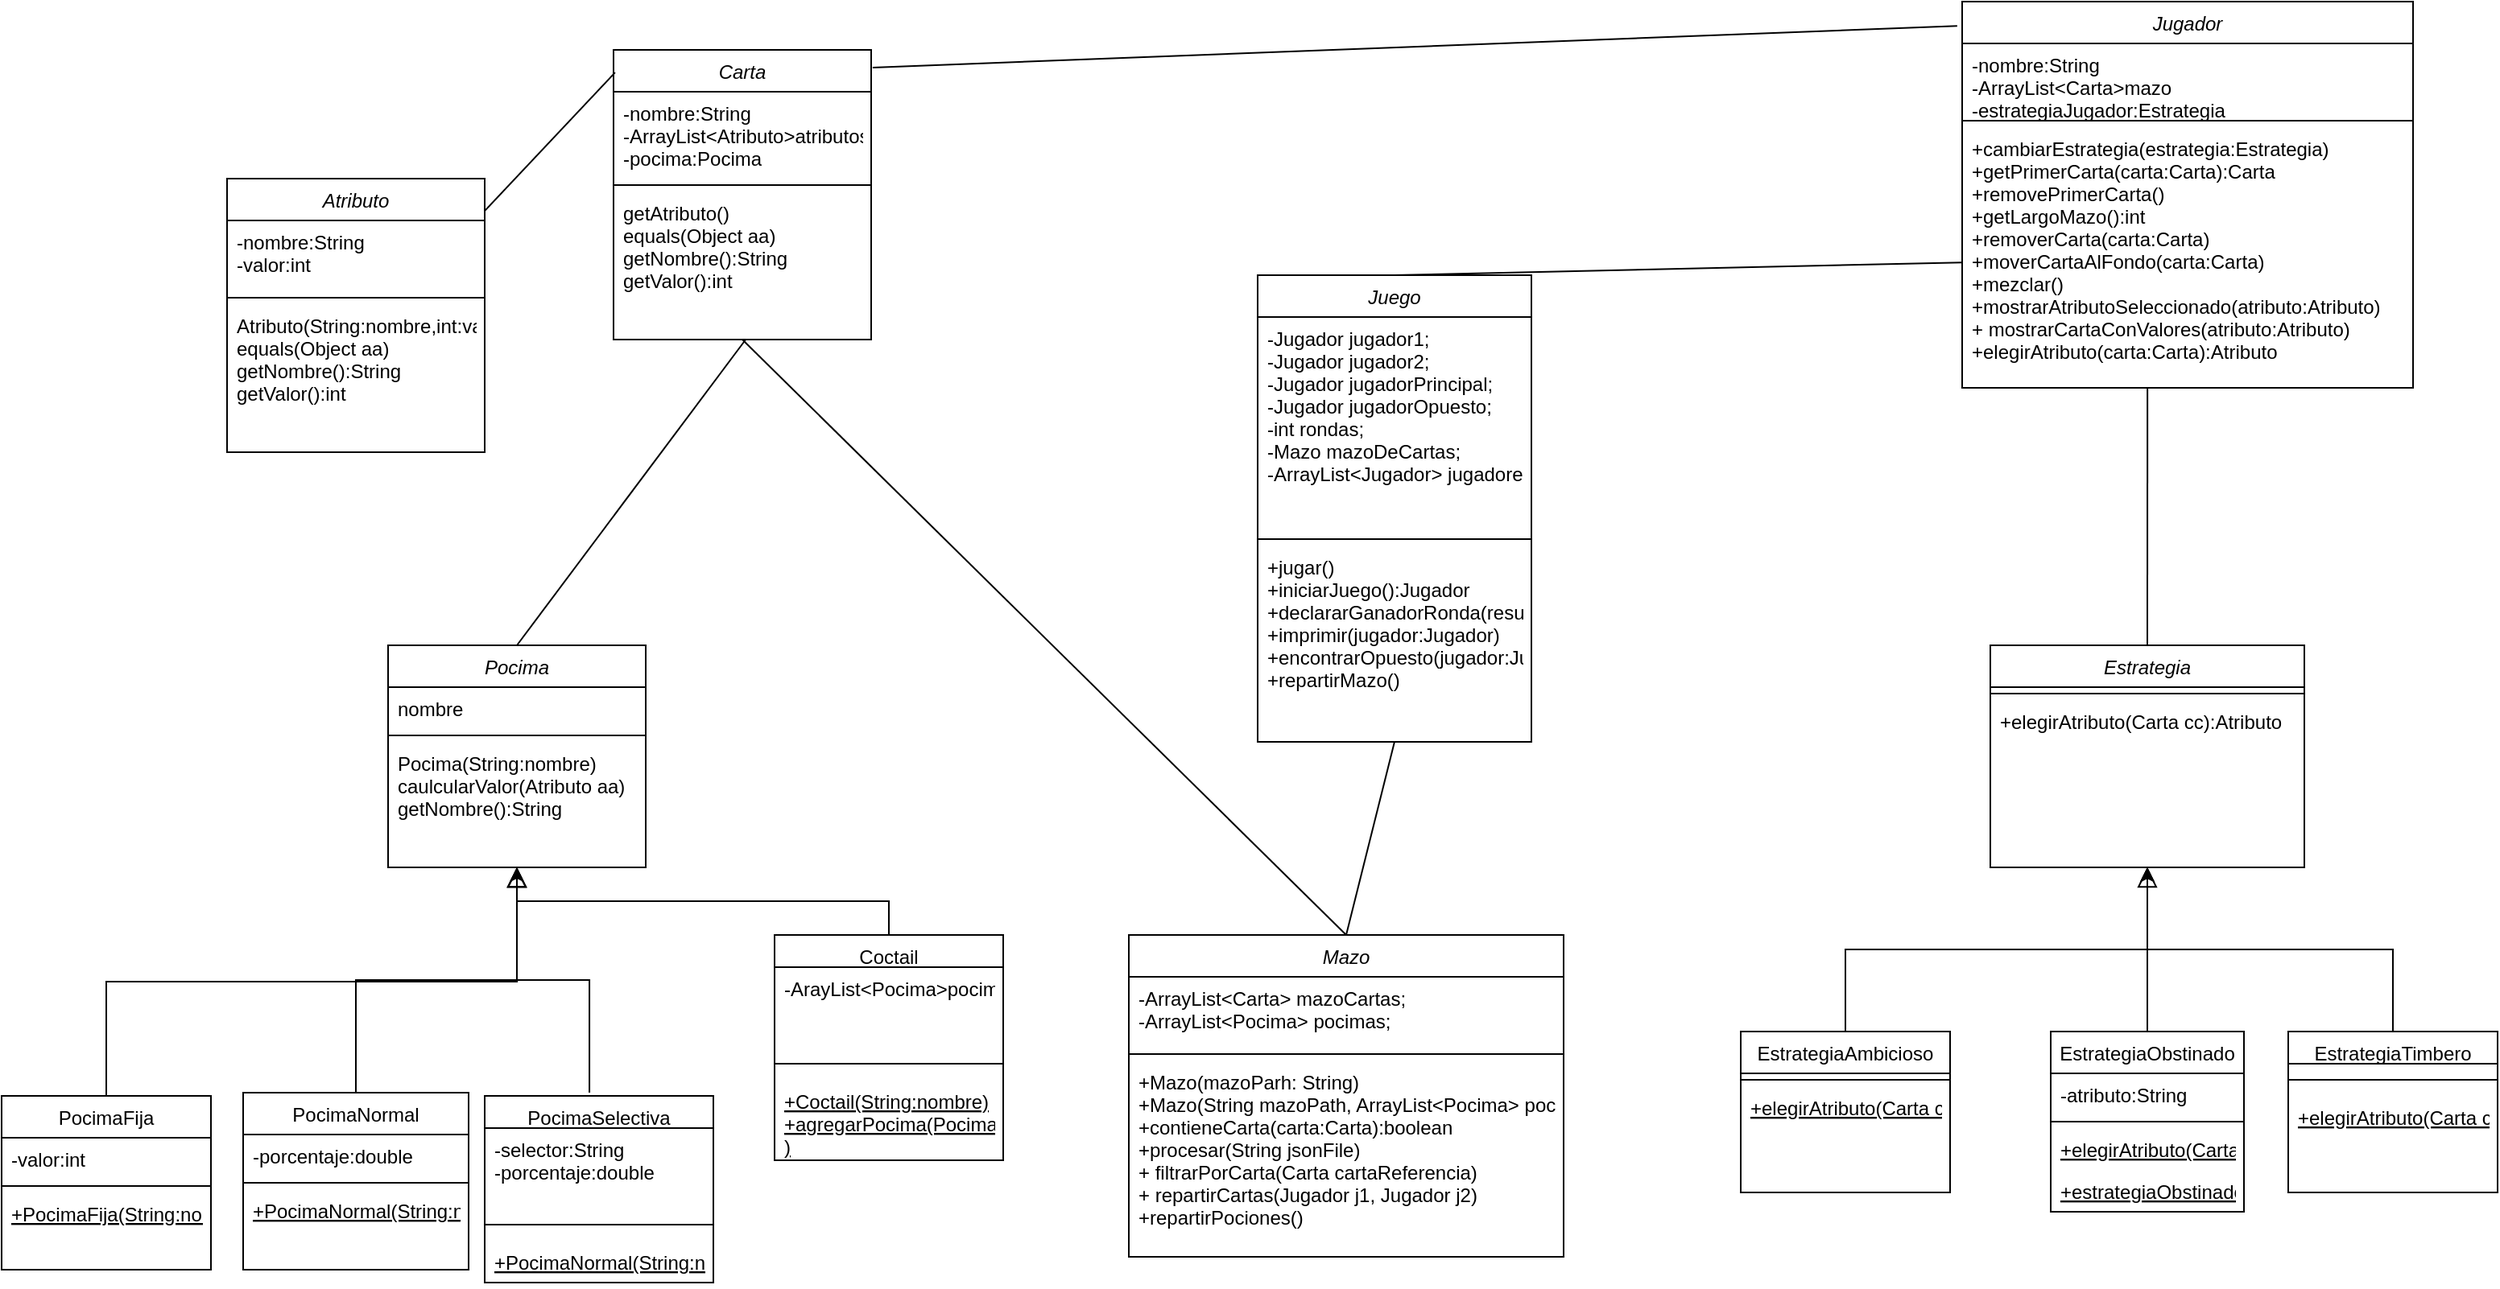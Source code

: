 <mxfile version="13.8.8" type="github">
  <diagram id="C5RBs43oDa-KdzZeNtuy" name="Page-1">
    <mxGraphModel dx="2401" dy="2046" grid="1" gridSize="10" guides="1" tooltips="1" connect="1" arrows="1" fold="1" page="1" pageScale="1" pageWidth="827" pageHeight="1169" math="0" shadow="0">
      <root>
        <mxCell id="WIyWlLk6GJQsqaUBKTNV-0" />
        <mxCell id="WIyWlLk6GJQsqaUBKTNV-1" parent="WIyWlLk6GJQsqaUBKTNV-0" />
        <mxCell id="zkfFHV4jXpPFQw0GAbJ--0" value="Pocima" style="swimlane;fontStyle=2;align=center;verticalAlign=top;childLayout=stackLayout;horizontal=1;startSize=26;horizontalStack=0;resizeParent=1;resizeLast=0;collapsible=1;marginBottom=0;rounded=0;shadow=0;strokeWidth=1;" parent="WIyWlLk6GJQsqaUBKTNV-1" vertex="1">
          <mxGeometry x="160" y="-520" width="160" height="138" as="geometry">
            <mxRectangle x="230" y="140" width="160" height="26" as="alternateBounds" />
          </mxGeometry>
        </mxCell>
        <mxCell id="zkfFHV4jXpPFQw0GAbJ--1" value="nombre" style="text;align=left;verticalAlign=top;spacingLeft=4;spacingRight=4;overflow=hidden;rotatable=0;points=[[0,0.5],[1,0.5]];portConstraint=eastwest;" parent="zkfFHV4jXpPFQw0GAbJ--0" vertex="1">
          <mxGeometry y="26" width="160" height="26" as="geometry" />
        </mxCell>
        <mxCell id="zkfFHV4jXpPFQw0GAbJ--4" value="" style="line;html=1;strokeWidth=1;align=left;verticalAlign=middle;spacingTop=-1;spacingLeft=3;spacingRight=3;rotatable=0;labelPosition=right;points=[];portConstraint=eastwest;" parent="zkfFHV4jXpPFQw0GAbJ--0" vertex="1">
          <mxGeometry y="52" width="160" height="8" as="geometry" />
        </mxCell>
        <mxCell id="zkfFHV4jXpPFQw0GAbJ--5" value="Pocima(String:nombre)&#xa;caulcularValor(Atributo aa)&#xa;getNombre():String" style="text;align=left;verticalAlign=top;spacingLeft=4;spacingRight=4;overflow=hidden;rotatable=0;points=[[0,0.5],[1,0.5]];portConstraint=eastwest;" parent="zkfFHV4jXpPFQw0GAbJ--0" vertex="1">
          <mxGeometry y="60" width="160" height="50" as="geometry" />
        </mxCell>
        <mxCell id="zkfFHV4jXpPFQw0GAbJ--6" value="PocimaFija" style="swimlane;fontStyle=0;align=center;verticalAlign=top;childLayout=stackLayout;horizontal=1;startSize=26;horizontalStack=0;resizeParent=1;resizeLast=0;collapsible=1;marginBottom=0;rounded=0;shadow=0;strokeWidth=1;" parent="WIyWlLk6GJQsqaUBKTNV-1" vertex="1">
          <mxGeometry x="-80" y="-240" width="130" height="108" as="geometry">
            <mxRectangle x="130" y="380" width="160" height="26" as="alternateBounds" />
          </mxGeometry>
        </mxCell>
        <mxCell id="zkfFHV4jXpPFQw0GAbJ--7" value="-valor:int" style="text;align=left;verticalAlign=top;spacingLeft=4;spacingRight=4;overflow=hidden;rotatable=0;points=[[0,0.5],[1,0.5]];portConstraint=eastwest;" parent="zkfFHV4jXpPFQw0GAbJ--6" vertex="1">
          <mxGeometry y="26" width="130" height="26" as="geometry" />
        </mxCell>
        <mxCell id="zkfFHV4jXpPFQw0GAbJ--9" value="" style="line;html=1;strokeWidth=1;align=left;verticalAlign=middle;spacingTop=-1;spacingLeft=3;spacingRight=3;rotatable=0;labelPosition=right;points=[];portConstraint=eastwest;" parent="zkfFHV4jXpPFQw0GAbJ--6" vertex="1">
          <mxGeometry y="52" width="130" height="8" as="geometry" />
        </mxCell>
        <mxCell id="zkfFHV4jXpPFQw0GAbJ--10" value="+PocimaFija(String:nombre,int:valor)" style="text;align=left;verticalAlign=top;spacingLeft=4;spacingRight=4;overflow=hidden;rotatable=0;points=[[0,0.5],[1,0.5]];portConstraint=eastwest;fontStyle=4" parent="zkfFHV4jXpPFQw0GAbJ--6" vertex="1">
          <mxGeometry y="60" width="130" height="26" as="geometry" />
        </mxCell>
        <mxCell id="zkfFHV4jXpPFQw0GAbJ--12" value="" style="endArrow=block;endSize=10;endFill=0;shadow=0;strokeWidth=1;rounded=0;edgeStyle=elbowEdgeStyle;elbow=vertical;" parent="WIyWlLk6GJQsqaUBKTNV-1" source="zkfFHV4jXpPFQw0GAbJ--6" target="zkfFHV4jXpPFQw0GAbJ--0" edge="1">
          <mxGeometry width="160" relative="1" as="geometry">
            <mxPoint x="200" y="203" as="sourcePoint" />
            <mxPoint x="200" y="203" as="targetPoint" />
          </mxGeometry>
        </mxCell>
        <mxCell id="zkfFHV4jXpPFQw0GAbJ--13" value="PocimaSelectiva" style="swimlane;fontStyle=0;align=center;verticalAlign=top;childLayout=stackLayout;horizontal=1;startSize=20;horizontalStack=0;resizeParent=1;resizeLast=0;collapsible=1;marginBottom=0;rounded=0;shadow=0;strokeWidth=1;" parent="WIyWlLk6GJQsqaUBKTNV-1" vertex="1">
          <mxGeometry x="220" y="-240" width="142" height="116" as="geometry">
            <mxRectangle x="340" y="380" width="170" height="26" as="alternateBounds" />
          </mxGeometry>
        </mxCell>
        <mxCell id="zkfFHV4jXpPFQw0GAbJ--14" value="-selector:String&#xa;-porcentaje:double" style="text;align=left;verticalAlign=top;spacingLeft=4;spacingRight=4;overflow=hidden;rotatable=0;points=[[0,0.5],[1,0.5]];portConstraint=eastwest;" parent="zkfFHV4jXpPFQw0GAbJ--13" vertex="1">
          <mxGeometry y="20" width="142" height="50" as="geometry" />
        </mxCell>
        <mxCell id="zkfFHV4jXpPFQw0GAbJ--15" value="" style="line;html=1;strokeWidth=1;align=left;verticalAlign=middle;spacingTop=-1;spacingLeft=3;spacingRight=3;rotatable=0;labelPosition=right;points=[];portConstraint=eastwest;" parent="zkfFHV4jXpPFQw0GAbJ--13" vertex="1">
          <mxGeometry y="70" width="142" height="20" as="geometry" />
        </mxCell>
        <mxCell id="N9aUjgVtytU9S4FnMZ2L-12" value="+PocimaNormal(String:nombre,int:valor)" style="text;align=left;verticalAlign=top;spacingLeft=4;spacingRight=4;overflow=hidden;rotatable=0;points=[[0,0.5],[1,0.5]];portConstraint=eastwest;fontStyle=4" vertex="1" parent="zkfFHV4jXpPFQw0GAbJ--13">
          <mxGeometry y="90" width="142" height="26" as="geometry" />
        </mxCell>
        <mxCell id="N9aUjgVtytU9S4FnMZ2L-83" style="edgeStyle=orthogonalEdgeStyle;rounded=0;orthogonalLoop=1;jettySize=auto;html=1;exitX=0.5;exitY=0;exitDx=0;exitDy=0;entryX=0.5;entryY=1;entryDx=0;entryDy=0;" edge="1" parent="WIyWlLk6GJQsqaUBKTNV-1" source="N9aUjgVtytU9S4FnMZ2L-0" target="zkfFHV4jXpPFQw0GAbJ--0">
          <mxGeometry relative="1" as="geometry" />
        </mxCell>
        <mxCell id="N9aUjgVtytU9S4FnMZ2L-0" value="PocimaNormal" style="swimlane;fontStyle=0;align=center;verticalAlign=top;childLayout=stackLayout;horizontal=1;startSize=26;horizontalStack=0;resizeParent=1;resizeLast=0;collapsible=1;marginBottom=0;rounded=0;shadow=0;strokeWidth=1;" vertex="1" parent="WIyWlLk6GJQsqaUBKTNV-1">
          <mxGeometry x="70" y="-242" width="140" height="110" as="geometry">
            <mxRectangle x="130" y="380" width="160" height="26" as="alternateBounds" />
          </mxGeometry>
        </mxCell>
        <mxCell id="N9aUjgVtytU9S4FnMZ2L-1" value="-porcentaje:double" style="text;align=left;verticalAlign=top;spacingLeft=4;spacingRight=4;overflow=hidden;rotatable=0;points=[[0,0.5],[1,0.5]];portConstraint=eastwest;" vertex="1" parent="N9aUjgVtytU9S4FnMZ2L-0">
          <mxGeometry y="26" width="140" height="26" as="geometry" />
        </mxCell>
        <mxCell id="N9aUjgVtytU9S4FnMZ2L-3" value="" style="line;html=1;strokeWidth=1;align=left;verticalAlign=middle;spacingTop=-1;spacingLeft=3;spacingRight=3;rotatable=0;labelPosition=right;points=[];portConstraint=eastwest;" vertex="1" parent="N9aUjgVtytU9S4FnMZ2L-0">
          <mxGeometry y="52" width="140" height="8" as="geometry" />
        </mxCell>
        <mxCell id="N9aUjgVtytU9S4FnMZ2L-4" value="+PocimaNormal(String:nombre,int:valor)" style="text;align=left;verticalAlign=top;spacingLeft=4;spacingRight=4;overflow=hidden;rotatable=0;points=[[0,0.5],[1,0.5]];portConstraint=eastwest;fontStyle=4" vertex="1" parent="N9aUjgVtytU9S4FnMZ2L-0">
          <mxGeometry y="60" width="140" height="26" as="geometry" />
        </mxCell>
        <mxCell id="N9aUjgVtytU9S4FnMZ2L-13" value="Estrategia" style="swimlane;fontStyle=2;align=center;verticalAlign=top;childLayout=stackLayout;horizontal=1;startSize=26;horizontalStack=0;resizeParent=1;resizeLast=0;collapsible=1;marginBottom=0;rounded=0;shadow=0;strokeWidth=1;" vertex="1" parent="WIyWlLk6GJQsqaUBKTNV-1">
          <mxGeometry x="1155" y="-520" width="195" height="138" as="geometry">
            <mxRectangle x="230" y="140" width="160" height="26" as="alternateBounds" />
          </mxGeometry>
        </mxCell>
        <mxCell id="N9aUjgVtytU9S4FnMZ2L-15" value="" style="line;html=1;strokeWidth=1;align=left;verticalAlign=middle;spacingTop=-1;spacingLeft=3;spacingRight=3;rotatable=0;labelPosition=right;points=[];portConstraint=eastwest;" vertex="1" parent="N9aUjgVtytU9S4FnMZ2L-13">
          <mxGeometry y="26" width="195" height="8" as="geometry" />
        </mxCell>
        <mxCell id="N9aUjgVtytU9S4FnMZ2L-16" value="+elegirAtributo(Carta cc):Atributo&#xa;" style="text;align=left;verticalAlign=top;spacingLeft=4;spacingRight=4;overflow=hidden;rotatable=0;points=[[0,0.5],[1,0.5]];portConstraint=eastwest;" vertex="1" parent="N9aUjgVtytU9S4FnMZ2L-13">
          <mxGeometry y="34" width="195" height="50" as="geometry" />
        </mxCell>
        <mxCell id="N9aUjgVtytU9S4FnMZ2L-80" style="edgeStyle=orthogonalEdgeStyle;rounded=0;orthogonalLoop=1;jettySize=auto;html=1;exitX=0.5;exitY=0;exitDx=0;exitDy=0;entryX=0.5;entryY=1;entryDx=0;entryDy=0;" edge="1" parent="WIyWlLk6GJQsqaUBKTNV-1" source="N9aUjgVtytU9S4FnMZ2L-18" target="N9aUjgVtytU9S4FnMZ2L-13">
          <mxGeometry relative="1" as="geometry" />
        </mxCell>
        <mxCell id="N9aUjgVtytU9S4FnMZ2L-18" value="EstrategiaTimbero" style="swimlane;fontStyle=0;align=center;verticalAlign=top;childLayout=stackLayout;horizontal=1;startSize=20;horizontalStack=0;resizeParent=1;resizeLast=0;collapsible=1;marginBottom=0;rounded=0;shadow=0;strokeWidth=1;" vertex="1" parent="WIyWlLk6GJQsqaUBKTNV-1">
          <mxGeometry x="1340" y="-280" width="130" height="100" as="geometry">
            <mxRectangle x="340" y="380" width="170" height="26" as="alternateBounds" />
          </mxGeometry>
        </mxCell>
        <mxCell id="N9aUjgVtytU9S4FnMZ2L-20" value="" style="line;html=1;strokeWidth=1;align=left;verticalAlign=middle;spacingTop=-1;spacingLeft=3;spacingRight=3;rotatable=0;labelPosition=right;points=[];portConstraint=eastwest;" vertex="1" parent="N9aUjgVtytU9S4FnMZ2L-18">
          <mxGeometry y="20" width="130" height="20" as="geometry" />
        </mxCell>
        <mxCell id="N9aUjgVtytU9S4FnMZ2L-21" value="+elegirAtributo(Carta cc):Atributo&#xa;" style="text;align=left;verticalAlign=top;spacingLeft=4;spacingRight=4;overflow=hidden;rotatable=0;points=[[0,0.5],[1,0.5]];portConstraint=eastwest;fontStyle=4" vertex="1" parent="N9aUjgVtytU9S4FnMZ2L-18">
          <mxGeometry y="40" width="130" height="26" as="geometry" />
        </mxCell>
        <mxCell id="N9aUjgVtytU9S4FnMZ2L-82" style="edgeStyle=orthogonalEdgeStyle;rounded=0;orthogonalLoop=1;jettySize=auto;html=1;exitX=0.5;exitY=0;exitDx=0;exitDy=0;entryX=0.5;entryY=1;entryDx=0;entryDy=0;" edge="1" parent="WIyWlLk6GJQsqaUBKTNV-1" source="N9aUjgVtytU9S4FnMZ2L-28" target="N9aUjgVtytU9S4FnMZ2L-13">
          <mxGeometry relative="1" as="geometry" />
        </mxCell>
        <mxCell id="N9aUjgVtytU9S4FnMZ2L-28" value="EstrategiaAmbicioso" style="swimlane;fontStyle=0;align=center;verticalAlign=top;childLayout=stackLayout;horizontal=1;startSize=26;horizontalStack=0;resizeParent=1;resizeLast=0;collapsible=1;marginBottom=0;rounded=0;shadow=0;strokeWidth=1;" vertex="1" parent="WIyWlLk6GJQsqaUBKTNV-1">
          <mxGeometry x="1000" y="-280" width="130" height="100" as="geometry">
            <mxRectangle x="130" y="380" width="160" height="26" as="alternateBounds" />
          </mxGeometry>
        </mxCell>
        <mxCell id="N9aUjgVtytU9S4FnMZ2L-30" value="" style="line;html=1;strokeWidth=1;align=left;verticalAlign=middle;spacingTop=-1;spacingLeft=3;spacingRight=3;rotatable=0;labelPosition=right;points=[];portConstraint=eastwest;" vertex="1" parent="N9aUjgVtytU9S4FnMZ2L-28">
          <mxGeometry y="26" width="130" height="8" as="geometry" />
        </mxCell>
        <mxCell id="N9aUjgVtytU9S4FnMZ2L-31" value="+elegirAtributo(Carta cc):Atributo&#xa;" style="text;align=left;verticalAlign=top;spacingLeft=4;spacingRight=4;overflow=hidden;rotatable=0;points=[[0,0.5],[1,0.5]];portConstraint=eastwest;fontStyle=4" vertex="1" parent="N9aUjgVtytU9S4FnMZ2L-28">
          <mxGeometry y="34" width="130" height="26" as="geometry" />
        </mxCell>
        <mxCell id="N9aUjgVtytU9S4FnMZ2L-35" value="Coctail" style="swimlane;fontStyle=0;align=center;verticalAlign=top;childLayout=stackLayout;horizontal=1;startSize=20;horizontalStack=0;resizeParent=1;resizeLast=0;collapsible=1;marginBottom=0;rounded=0;shadow=0;strokeWidth=1;" vertex="1" parent="WIyWlLk6GJQsqaUBKTNV-1">
          <mxGeometry x="400" y="-340" width="142" height="140" as="geometry">
            <mxRectangle x="340" y="380" width="170" height="26" as="alternateBounds" />
          </mxGeometry>
        </mxCell>
        <mxCell id="N9aUjgVtytU9S4FnMZ2L-36" value="-ArayList&lt;Pocima&gt;pocimas" style="text;align=left;verticalAlign=top;spacingLeft=4;spacingRight=4;overflow=hidden;rotatable=0;points=[[0,0.5],[1,0.5]];portConstraint=eastwest;" vertex="1" parent="N9aUjgVtytU9S4FnMZ2L-35">
          <mxGeometry y="20" width="142" height="50" as="geometry" />
        </mxCell>
        <mxCell id="N9aUjgVtytU9S4FnMZ2L-37" value="" style="line;html=1;strokeWidth=1;align=left;verticalAlign=middle;spacingTop=-1;spacingLeft=3;spacingRight=3;rotatable=0;labelPosition=right;points=[];portConstraint=eastwest;" vertex="1" parent="N9aUjgVtytU9S4FnMZ2L-35">
          <mxGeometry y="70" width="142" height="20" as="geometry" />
        </mxCell>
        <mxCell id="N9aUjgVtytU9S4FnMZ2L-38" value="+Coctail(String:nombre)&#xa;+agregarPocima(Pocima pp&#xa;)" style="text;align=left;verticalAlign=top;spacingLeft=4;spacingRight=4;overflow=hidden;rotatable=0;points=[[0,0.5],[1,0.5]];portConstraint=eastwest;fontStyle=4" vertex="1" parent="N9aUjgVtytU9S4FnMZ2L-35">
          <mxGeometry y="90" width="142" height="50" as="geometry" />
        </mxCell>
        <mxCell id="N9aUjgVtytU9S4FnMZ2L-41" value="" style="endArrow=block;endSize=10;endFill=0;shadow=0;strokeWidth=1;rounded=0;edgeStyle=elbowEdgeStyle;elbow=vertical;entryX=0.5;entryY=1;entryDx=0;entryDy=0;exitX=0.458;exitY=-0.017;exitDx=0;exitDy=0;exitPerimeter=0;" edge="1" parent="WIyWlLk6GJQsqaUBKTNV-1" source="zkfFHV4jXpPFQw0GAbJ--13" target="zkfFHV4jXpPFQw0GAbJ--0">
          <mxGeometry width="160" relative="1" as="geometry">
            <mxPoint x="390" y="360" as="sourcePoint" />
            <mxPoint x="130" y="181" as="targetPoint" />
          </mxGeometry>
        </mxCell>
        <mxCell id="N9aUjgVtytU9S4FnMZ2L-42" value="" style="endArrow=block;endSize=10;endFill=0;shadow=0;strokeWidth=1;rounded=0;edgeStyle=elbowEdgeStyle;elbow=vertical;exitX=0.5;exitY=0;exitDx=0;exitDy=0;entryX=0.5;entryY=1;entryDx=0;entryDy=0;" edge="1" parent="WIyWlLk6GJQsqaUBKTNV-1" source="N9aUjgVtytU9S4FnMZ2L-35" target="zkfFHV4jXpPFQw0GAbJ--0">
          <mxGeometry width="160" relative="1" as="geometry">
            <mxPoint x="400" y="369" as="sourcePoint" />
            <mxPoint x="300" y="160" as="targetPoint" />
          </mxGeometry>
        </mxCell>
        <mxCell id="N9aUjgVtytU9S4FnMZ2L-43" value="Atributo" style="swimlane;fontStyle=2;align=center;verticalAlign=top;childLayout=stackLayout;horizontal=1;startSize=26;horizontalStack=0;resizeParent=1;resizeLast=0;collapsible=1;marginBottom=0;rounded=0;shadow=0;strokeWidth=1;" vertex="1" parent="WIyWlLk6GJQsqaUBKTNV-1">
          <mxGeometry x="60" y="-810" width="160" height="170" as="geometry">
            <mxRectangle x="230" y="140" width="160" height="26" as="alternateBounds" />
          </mxGeometry>
        </mxCell>
        <mxCell id="N9aUjgVtytU9S4FnMZ2L-44" value="-nombre:String&#xa;-valor:int" style="text;align=left;verticalAlign=top;spacingLeft=4;spacingRight=4;overflow=hidden;rotatable=0;points=[[0,0.5],[1,0.5]];portConstraint=eastwest;" vertex="1" parent="N9aUjgVtytU9S4FnMZ2L-43">
          <mxGeometry y="26" width="160" height="44" as="geometry" />
        </mxCell>
        <mxCell id="N9aUjgVtytU9S4FnMZ2L-45" value="" style="line;html=1;strokeWidth=1;align=left;verticalAlign=middle;spacingTop=-1;spacingLeft=3;spacingRight=3;rotatable=0;labelPosition=right;points=[];portConstraint=eastwest;" vertex="1" parent="N9aUjgVtytU9S4FnMZ2L-43">
          <mxGeometry y="70" width="160" height="8" as="geometry" />
        </mxCell>
        <mxCell id="N9aUjgVtytU9S4FnMZ2L-46" value="Atributo(String:nombre,int:valor)&#xa;equals(Object aa)&#xa;getNombre():String&#xa;getValor():int" style="text;align=left;verticalAlign=top;spacingLeft=4;spacingRight=4;overflow=hidden;rotatable=0;points=[[0,0.5],[1,0.5]];portConstraint=eastwest;" vertex="1" parent="N9aUjgVtytU9S4FnMZ2L-43">
          <mxGeometry y="78" width="160" height="92" as="geometry" />
        </mxCell>
        <mxCell id="N9aUjgVtytU9S4FnMZ2L-47" value="Carta" style="swimlane;fontStyle=2;align=center;verticalAlign=top;childLayout=stackLayout;horizontal=1;startSize=26;horizontalStack=0;resizeParent=1;resizeLast=0;collapsible=1;marginBottom=0;rounded=0;shadow=0;strokeWidth=1;" vertex="1" parent="WIyWlLk6GJQsqaUBKTNV-1">
          <mxGeometry x="300" y="-890" width="160" height="180" as="geometry">
            <mxRectangle x="230" y="140" width="160" height="26" as="alternateBounds" />
          </mxGeometry>
        </mxCell>
        <mxCell id="N9aUjgVtytU9S4FnMZ2L-48" value="-nombre:String&#xa;-ArrayList&lt;Atributo&gt;atributos&#xa;-pocima:Pocima" style="text;align=left;verticalAlign=top;spacingLeft=4;spacingRight=4;overflow=hidden;rotatable=0;points=[[0,0.5],[1,0.5]];portConstraint=eastwest;" vertex="1" parent="N9aUjgVtytU9S4FnMZ2L-47">
          <mxGeometry y="26" width="160" height="54" as="geometry" />
        </mxCell>
        <mxCell id="N9aUjgVtytU9S4FnMZ2L-49" value="" style="line;html=1;strokeWidth=1;align=left;verticalAlign=middle;spacingTop=-1;spacingLeft=3;spacingRight=3;rotatable=0;labelPosition=right;points=[];portConstraint=eastwest;" vertex="1" parent="N9aUjgVtytU9S4FnMZ2L-47">
          <mxGeometry y="80" width="160" height="8" as="geometry" />
        </mxCell>
        <mxCell id="N9aUjgVtytU9S4FnMZ2L-50" value="getAtributo()&#xa;equals(Object aa)&#xa;getNombre():String&#xa;getValor():int" style="text;align=left;verticalAlign=top;spacingLeft=4;spacingRight=4;overflow=hidden;rotatable=0;points=[[0,0.5],[1,0.5]];portConstraint=eastwest;" vertex="1" parent="N9aUjgVtytU9S4FnMZ2L-47">
          <mxGeometry y="88" width="160" height="92" as="geometry" />
        </mxCell>
        <mxCell id="N9aUjgVtytU9S4FnMZ2L-51" value="Juego" style="swimlane;fontStyle=2;align=center;verticalAlign=top;childLayout=stackLayout;horizontal=1;startSize=26;horizontalStack=0;resizeParent=1;resizeLast=0;collapsible=1;marginBottom=0;rounded=0;shadow=0;strokeWidth=1;" vertex="1" parent="WIyWlLk6GJQsqaUBKTNV-1">
          <mxGeometry x="700" y="-750" width="170" height="290" as="geometry">
            <mxRectangle x="230" y="140" width="160" height="26" as="alternateBounds" />
          </mxGeometry>
        </mxCell>
        <mxCell id="N9aUjgVtytU9S4FnMZ2L-52" value="-Jugador jugador1;&#xa;-Jugador jugador2;&#xa;-Jugador jugadorPrincipal;&#xa;-Jugador jugadorOpuesto;&#xa;-int rondas;&#xa;-Mazo mazoDeCartas;&#xa;-ArrayList&lt;Jugador&gt; jugadores;" style="text;align=left;verticalAlign=top;spacingLeft=4;spacingRight=4;overflow=hidden;rotatable=0;points=[[0,0.5],[1,0.5]];portConstraint=eastwest;" vertex="1" parent="N9aUjgVtytU9S4FnMZ2L-51">
          <mxGeometry y="26" width="170" height="134" as="geometry" />
        </mxCell>
        <mxCell id="N9aUjgVtytU9S4FnMZ2L-53" value="" style="line;html=1;strokeWidth=1;align=left;verticalAlign=middle;spacingTop=-1;spacingLeft=3;spacingRight=3;rotatable=0;labelPosition=right;points=[];portConstraint=eastwest;" vertex="1" parent="N9aUjgVtytU9S4FnMZ2L-51">
          <mxGeometry y="160" width="170" height="8" as="geometry" />
        </mxCell>
        <mxCell id="N9aUjgVtytU9S4FnMZ2L-54" value="+jugar()&#xa;+iniciarJuego():Jugador&#xa;+declararGanadorRonda(resultado:int)&#xa;+imprimir(jugador:Jugador)&#xa;+encontrarOpuesto(jugador:Jugador)&#xa;+repartirMazo()" style="text;align=left;verticalAlign=top;spacingLeft=4;spacingRight=4;overflow=hidden;rotatable=0;points=[[0,0.5],[1,0.5]];portConstraint=eastwest;" vertex="1" parent="N9aUjgVtytU9S4FnMZ2L-51">
          <mxGeometry y="168" width="170" height="92" as="geometry" />
        </mxCell>
        <mxCell id="N9aUjgVtytU9S4FnMZ2L-55" value="Jugador" style="swimlane;fontStyle=2;align=center;verticalAlign=top;childLayout=stackLayout;horizontal=1;startSize=26;horizontalStack=0;resizeParent=1;resizeLast=0;collapsible=1;marginBottom=0;rounded=0;shadow=0;strokeWidth=1;" vertex="1" parent="WIyWlLk6GJQsqaUBKTNV-1">
          <mxGeometry x="1137.5" y="-920" width="280" height="240" as="geometry">
            <mxRectangle x="230" y="140" width="160" height="26" as="alternateBounds" />
          </mxGeometry>
        </mxCell>
        <mxCell id="N9aUjgVtytU9S4FnMZ2L-56" value="-nombre:String&#xa;-ArrayList&lt;Carta&gt;mazo&#xa;-estrategiaJugador:Estrategia" style="text;align=left;verticalAlign=top;spacingLeft=4;spacingRight=4;overflow=hidden;rotatable=0;points=[[0,0.5],[1,0.5]];portConstraint=eastwest;" vertex="1" parent="N9aUjgVtytU9S4FnMZ2L-55">
          <mxGeometry y="26" width="280" height="44" as="geometry" />
        </mxCell>
        <mxCell id="N9aUjgVtytU9S4FnMZ2L-57" value="" style="line;html=1;strokeWidth=1;align=left;verticalAlign=middle;spacingTop=-1;spacingLeft=3;spacingRight=3;rotatable=0;labelPosition=right;points=[];portConstraint=eastwest;" vertex="1" parent="N9aUjgVtytU9S4FnMZ2L-55">
          <mxGeometry y="70" width="280" height="8" as="geometry" />
        </mxCell>
        <mxCell id="N9aUjgVtytU9S4FnMZ2L-58" value="+cambiarEstrategia(estrategia:Estrategia)&#xa;+getPrimerCarta(carta:Carta):Carta&#xa;+removePrimerCarta()&#xa;+getLargoMazo():int&#xa;+removerCarta(carta:Carta)&#xa;+moverCartaAlFondo(carta:Carta)&#xa;+mezclar()&#xa;+mostrarAtributoSeleccionado(atributo:Atributo) &#xa;+ mostrarCartaConValores(atributo:Atributo)&#xa;+elegirAtributo(carta:Carta):Atributo" style="text;align=left;verticalAlign=top;spacingLeft=4;spacingRight=4;overflow=hidden;rotatable=0;points=[[0,0.5],[1,0.5]];portConstraint=eastwest;" vertex="1" parent="N9aUjgVtytU9S4FnMZ2L-55">
          <mxGeometry y="78" width="280" height="162" as="geometry" />
        </mxCell>
        <mxCell id="N9aUjgVtytU9S4FnMZ2L-59" value="Mazo" style="swimlane;fontStyle=2;align=center;verticalAlign=top;childLayout=stackLayout;horizontal=1;startSize=26;horizontalStack=0;resizeParent=1;resizeLast=0;collapsible=1;marginBottom=0;rounded=0;shadow=0;strokeWidth=1;" vertex="1" parent="WIyWlLk6GJQsqaUBKTNV-1">
          <mxGeometry x="620" y="-340" width="270" height="200" as="geometry">
            <mxRectangle x="230" y="140" width="160" height="26" as="alternateBounds" />
          </mxGeometry>
        </mxCell>
        <mxCell id="N9aUjgVtytU9S4FnMZ2L-60" value="-ArrayList&lt;Carta&gt; mazoCartas;&#xa;-ArrayList&lt;Pocima&gt; pocimas;" style="text;align=left;verticalAlign=top;spacingLeft=4;spacingRight=4;overflow=hidden;rotatable=0;points=[[0,0.5],[1,0.5]];portConstraint=eastwest;" vertex="1" parent="N9aUjgVtytU9S4FnMZ2L-59">
          <mxGeometry y="26" width="270" height="44" as="geometry" />
        </mxCell>
        <mxCell id="N9aUjgVtytU9S4FnMZ2L-61" value="" style="line;html=1;strokeWidth=1;align=left;verticalAlign=middle;spacingTop=-1;spacingLeft=3;spacingRight=3;rotatable=0;labelPosition=right;points=[];portConstraint=eastwest;" vertex="1" parent="N9aUjgVtytU9S4FnMZ2L-59">
          <mxGeometry y="70" width="270" height="8" as="geometry" />
        </mxCell>
        <mxCell id="N9aUjgVtytU9S4FnMZ2L-62" value="+Mazo(mazoParh: String)&#xa;+Mazo(String mazoPath, ArrayList&lt;Pocima&gt; pocimas)&#xa;+contieneCarta(carta:Carta):boolean&#xa;+procesar(String jsonFile)&#xa;+ filtrarPorCarta(Carta cartaReferencia)&#xa;+ repartirCartas(Jugador j1, Jugador j2)&#xa;+repartirPociones()&#xa;&#xa;&#xa;" style="text;align=left;verticalAlign=top;spacingLeft=4;spacingRight=4;overflow=hidden;rotatable=0;points=[[0,0.5],[1,0.5]];portConstraint=eastwest;" vertex="1" parent="N9aUjgVtytU9S4FnMZ2L-59">
          <mxGeometry y="78" width="270" height="122" as="geometry" />
        </mxCell>
        <mxCell id="N9aUjgVtytU9S4FnMZ2L-63" value="" style="endArrow=none;html=1;exitX=1;exitY=0.118;exitDx=0;exitDy=0;exitPerimeter=0;entryX=0.006;entryY=0.078;entryDx=0;entryDy=0;entryPerimeter=0;" edge="1" parent="WIyWlLk6GJQsqaUBKTNV-1" source="N9aUjgVtytU9S4FnMZ2L-43" target="N9aUjgVtytU9S4FnMZ2L-47">
          <mxGeometry width="50" height="50" relative="1" as="geometry">
            <mxPoint x="390" y="-240" as="sourcePoint" />
            <mxPoint x="440" y="-290" as="targetPoint" />
          </mxGeometry>
        </mxCell>
        <mxCell id="N9aUjgVtytU9S4FnMZ2L-64" value="" style="endArrow=none;html=1;exitX=0.5;exitY=0;exitDx=0;exitDy=0;entryX=0.513;entryY=1;entryDx=0;entryDy=0;entryPerimeter=0;" edge="1" parent="WIyWlLk6GJQsqaUBKTNV-1" source="zkfFHV4jXpPFQw0GAbJ--0" target="N9aUjgVtytU9S4FnMZ2L-50">
          <mxGeometry width="50" height="50" relative="1" as="geometry">
            <mxPoint x="400" y="-240" as="sourcePoint" />
            <mxPoint x="440" y="-290" as="targetPoint" />
          </mxGeometry>
        </mxCell>
        <mxCell id="N9aUjgVtytU9S4FnMZ2L-72" value="" style="endArrow=none;html=1;entryX=0.5;entryY=1;entryDx=0;entryDy=0;exitX=0.5;exitY=0;exitDx=0;exitDy=0;" edge="1" parent="WIyWlLk6GJQsqaUBKTNV-1" source="N9aUjgVtytU9S4FnMZ2L-59" target="N9aUjgVtytU9S4FnMZ2L-51">
          <mxGeometry width="50" height="50" relative="1" as="geometry">
            <mxPoint x="630" y="-460" as="sourcePoint" />
            <mxPoint x="680" y="-510" as="targetPoint" />
          </mxGeometry>
        </mxCell>
        <mxCell id="N9aUjgVtytU9S4FnMZ2L-73" value="" style="endArrow=none;html=1;exitX=0.5;exitY=0;exitDx=0;exitDy=0;entryX=0.5;entryY=1;entryDx=0;entryDy=0;entryPerimeter=0;" edge="1" parent="WIyWlLk6GJQsqaUBKTNV-1" source="N9aUjgVtytU9S4FnMZ2L-59" target="N9aUjgVtytU9S4FnMZ2L-50">
          <mxGeometry width="50" height="50" relative="1" as="geometry">
            <mxPoint x="630" y="-460" as="sourcePoint" />
            <mxPoint x="680" y="-510" as="targetPoint" />
          </mxGeometry>
        </mxCell>
        <mxCell id="N9aUjgVtytU9S4FnMZ2L-75" value="" style="endArrow=none;html=1;exitX=1.006;exitY=0.061;exitDx=0;exitDy=0;exitPerimeter=0;entryX=-0.011;entryY=0.063;entryDx=0;entryDy=0;entryPerimeter=0;" edge="1" parent="WIyWlLk6GJQsqaUBKTNV-1" source="N9aUjgVtytU9S4FnMZ2L-47" target="N9aUjgVtytU9S4FnMZ2L-55">
          <mxGeometry width="50" height="50" relative="1" as="geometry">
            <mxPoint x="630" y="-660" as="sourcePoint" />
            <mxPoint x="680" y="-710" as="targetPoint" />
          </mxGeometry>
        </mxCell>
        <mxCell id="N9aUjgVtytU9S4FnMZ2L-76" value="" style="endArrow=none;html=1;entryX=0.411;entryY=1;entryDx=0;entryDy=0;entryPerimeter=0;exitX=0.5;exitY=0;exitDx=0;exitDy=0;" edge="1" parent="WIyWlLk6GJQsqaUBKTNV-1" source="N9aUjgVtytU9S4FnMZ2L-13" target="N9aUjgVtytU9S4FnMZ2L-58">
          <mxGeometry width="50" height="50" relative="1" as="geometry">
            <mxPoint x="930" y="-30" as="sourcePoint" />
            <mxPoint x="680" y="-310" as="targetPoint" />
          </mxGeometry>
        </mxCell>
        <mxCell id="N9aUjgVtytU9S4FnMZ2L-78" style="edgeStyle=orthogonalEdgeStyle;rounded=0;orthogonalLoop=1;jettySize=auto;html=1;exitX=0.5;exitY=0;exitDx=0;exitDy=0;entryX=0.5;entryY=1;entryDx=0;entryDy=0;" edge="1" parent="WIyWlLk6GJQsqaUBKTNV-1" source="N9aUjgVtytU9S4FnMZ2L-23" target="N9aUjgVtytU9S4FnMZ2L-13">
          <mxGeometry relative="1" as="geometry" />
        </mxCell>
        <mxCell id="N9aUjgVtytU9S4FnMZ2L-77" value="" style="endArrow=block;endSize=10;endFill=0;shadow=0;strokeWidth=1;rounded=0;edgeStyle=elbowEdgeStyle;elbow=vertical;exitX=0.5;exitY=0;exitDx=0;exitDy=0;entryX=0.5;entryY=1;entryDx=0;entryDy=0;" edge="1" parent="WIyWlLk6GJQsqaUBKTNV-1" source="N9aUjgVtytU9S4FnMZ2L-23" target="N9aUjgVtytU9S4FnMZ2L-13">
          <mxGeometry width="160" relative="1" as="geometry">
            <mxPoint x="695" y="502" as="sourcePoint" />
            <mxPoint x="1077.5" y="48" as="targetPoint" />
          </mxGeometry>
        </mxCell>
        <mxCell id="N9aUjgVtytU9S4FnMZ2L-79" value="" style="endArrow=none;html=1;exitX=0.5;exitY=0;exitDx=0;exitDy=0;" edge="1" parent="WIyWlLk6GJQsqaUBKTNV-1" source="N9aUjgVtytU9S4FnMZ2L-51" target="N9aUjgVtytU9S4FnMZ2L-58">
          <mxGeometry width="50" height="50" relative="1" as="geometry">
            <mxPoint x="310" y="-560" as="sourcePoint" />
            <mxPoint x="360" y="-610" as="targetPoint" />
          </mxGeometry>
        </mxCell>
        <mxCell id="N9aUjgVtytU9S4FnMZ2L-23" value="EstrategiaObstinado" style="swimlane;fontStyle=0;align=center;verticalAlign=top;childLayout=stackLayout;horizontal=1;startSize=26;horizontalStack=0;resizeParent=1;resizeLast=0;collapsible=1;marginBottom=0;rounded=0;shadow=0;strokeWidth=1;" vertex="1" parent="WIyWlLk6GJQsqaUBKTNV-1">
          <mxGeometry x="1192.5" y="-280" width="120" height="112" as="geometry">
            <mxRectangle x="130" y="380" width="160" height="26" as="alternateBounds" />
          </mxGeometry>
        </mxCell>
        <mxCell id="N9aUjgVtytU9S4FnMZ2L-24" value="-atributo:String" style="text;align=left;verticalAlign=top;spacingLeft=4;spacingRight=4;overflow=hidden;rotatable=0;points=[[0,0.5],[1,0.5]];portConstraint=eastwest;" vertex="1" parent="N9aUjgVtytU9S4FnMZ2L-23">
          <mxGeometry y="26" width="120" height="26" as="geometry" />
        </mxCell>
        <mxCell id="N9aUjgVtytU9S4FnMZ2L-25" value="" style="line;html=1;strokeWidth=1;align=left;verticalAlign=middle;spacingTop=-1;spacingLeft=3;spacingRight=3;rotatable=0;labelPosition=right;points=[];portConstraint=eastwest;" vertex="1" parent="N9aUjgVtytU9S4FnMZ2L-23">
          <mxGeometry y="52" width="120" height="8" as="geometry" />
        </mxCell>
        <mxCell id="N9aUjgVtytU9S4FnMZ2L-26" value="+elegirAtributo(Carta cc):Atributo&#xa;" style="text;align=left;verticalAlign=top;spacingLeft=4;spacingRight=4;overflow=hidden;rotatable=0;points=[[0,0.5],[1,0.5]];portConstraint=eastwest;fontStyle=4" vertex="1" parent="N9aUjgVtytU9S4FnMZ2L-23">
          <mxGeometry y="60" width="120" height="26" as="geometry" />
        </mxCell>
        <mxCell id="N9aUjgVtytU9S4FnMZ2L-32" value="+estrategiaObstinado(String atr)" style="text;align=left;verticalAlign=top;spacingLeft=4;spacingRight=4;overflow=hidden;rotatable=0;points=[[0,0.5],[1,0.5]];portConstraint=eastwest;fontStyle=4" vertex="1" parent="N9aUjgVtytU9S4FnMZ2L-23">
          <mxGeometry y="86" width="120" height="26" as="geometry" />
        </mxCell>
      </root>
    </mxGraphModel>
  </diagram>
</mxfile>
